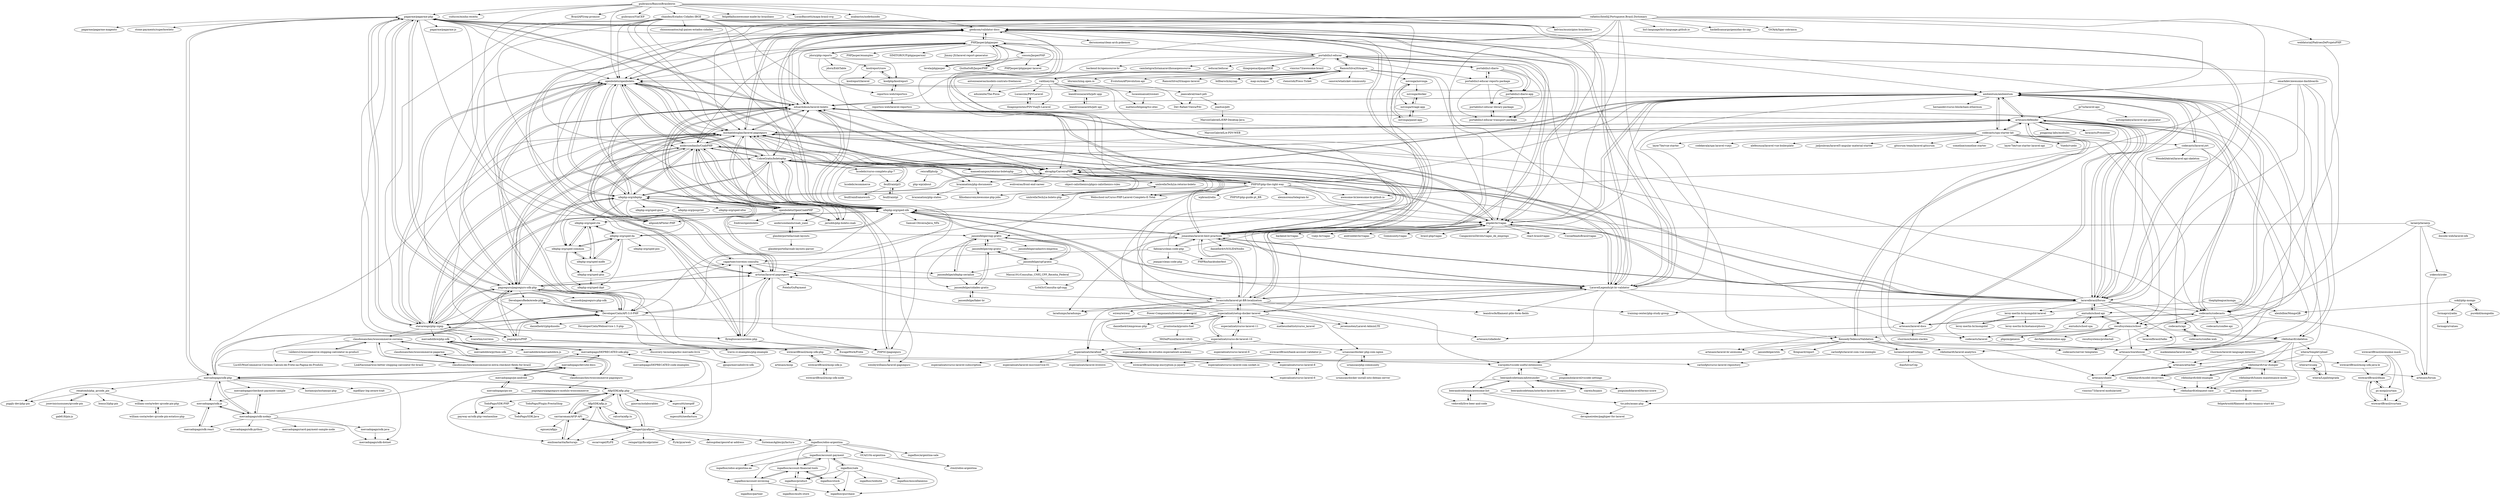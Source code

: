 digraph G {
"guibranco/BancosBrasileiros" -> "kelvins/municipios-brasileiros" ["e"=1]
"guibranco/BancosBrasileiros" -> "pagarme/pagarme-php"
"guibranco/BancosBrasileiros" -> "cuducos/minha-receita" ["e"=1]
"guibranco/BancosBrasileiros" -> "allgood/APInter-PHP"
"guibranco/BancosBrasileiros" -> "BrasilAPI/cep-promise" ["e"=1]
"guibranco/BancosBrasileiros" -> "chandez/Estados-Cidades-IBGE"
"guibranco/BancosBrasileiros" -> "guibranco/ViaCEP"
"guibranco/BancosBrasileiros" -> "geekcom/validator-docs"
"guibranco/BancosBrasileiros" -> "felipefialho/awesome-made-by-brazilians" ["e"=1]
"guibranco/BancosBrasileiros" -> "LucasBassetti/mapa-brasil-svg"
"guibranco/BancosBrasileiros" -> "anabastos/node4noobs" ["e"=1]
"guibranco/BancosBrasileiros" -> "openboleto/openboleto"
"wirecardBrasil/moip-sdk-php" -> "wirecardBrasil/moip-sdk-java-le"
"wirecardBrasil/moip-sdk-php" -> "artesaos/moip"
"wirecardBrasil/moip-sdk-php" -> "wirecardBrasil/moip-sdk-js"
"wirecardBrasil/moip-sdk-php" -> "wirecardBrasil/moip-encryption-js-jquery"
"CobreGratis/boletophp" -> "openboleto/openboleto"
"CobreGratis/boletophp" -> "andersondanilo/CnabPHP"
"CobreGratis/boletophp" -> "jersobh/php-boleto-cnab"
"CobreGratis/boletophp" -> "nfephp-org/sped-nfe"
"CobreGratis/boletophp" -> "nfephp-org/nfephp"
"CobreGratis/boletophp" -> "feulf/raintpl3"
"CobreGratis/boletophp" -> "openboleto/OpenCnabPHP"
"CobreGratis/boletophp" -> "pagseguro/pagseguro-sdk-php"
"CobreGratis/boletophp" -> "eduardokum/laravel-boleto"
"CobreGratis/boletophp" -> "hcodebr/curso-completo-php-7"
"CobreGratis/boletophp" -> "DeveloperCielo/API-3.0-PHP"
"CobreGratis/boletophp" -> "PHPSP/php-the-right-way"
"CobreGratis/boletophp" -> "michaeldouglas/laravel-pagseguro"
"CobreGratis/boletophp" -> "abraphp/CarreiraPHP"
"CobreGratis/boletophp" -> "manoelcampos/retorno-boletophp"
"andersondanilo/CnabPHP" -> "openboleto/openboleto"
"andersondanilo/CnabPHP" -> "openboleto/OpenCnabPHP"
"andersondanilo/CnabPHP" -> "CobreGratis/boletophp"
"andersondanilo/CnabPHP" -> "jersobh/php-boleto-cnab"
"andersondanilo/CnabPHP" -> "nfephp-org/nfephp"
"andersondanilo/CnabPHP" -> "manoelcampos/retorno-boletophp"
"andersondanilo/CnabPHP" -> "andersondanilo/cnab_yaml"
"andersondanilo/CnabPHP" -> "eduardokum/laravel-boleto"
"andersondanilo/CnabPHP" -> "stavarengo/php-sigep"
"andersondanilo/CnabPHP" -> "michaeldouglas/laravel-pagseguro"
"andersondanilo/CnabPHP" -> "brazanation/php-documents"
"andersondanilo/CnabPHP" -> "nfephp-org/sped-nfe"
"andersondanilo/CnabPHP" -> "pagseguro/pagseguro-sdk-php"
"andersondanilo/CnabPHP" -> "jansenfelipe/cnpj-gratis"
"andersondanilo/CnabPHP" -> "allgood/APInter-PHP"
"lucascudo/laravel-pt-BR-localization" -> "LaravelLegends/pt-br-validator"
"lucascudo/laravel-pt-BR-localization" -> "geekcom/validator-docs"
"lucascudo/laravel-pt-BR-localization" -> "jonaselan/laravel-best-practices"
"lucascudo/laravel-pt-BR-localization" -> "especializati/setup-docker-laravel"
"lucascudo/laravel-pt-BR-localization" -> "nfephp-org/sped-nfe"
"lucascudo/laravel-pt-BR-localization" -> "michaeldouglas/laravel-pagseguro"
"lucascudo/laravel-pt-BR-localization" -> "leandrocfe/filament-ptbr-form-fields" ["e"=1]
"lucascudo/laravel-pt-BR-localization" -> "eduardokum/laravel-boleto"
"lucascudo/laravel-pt-BR-localization" -> "especializati/larafood"
"lucascudo/laravel-pt-BR-localization" -> "laradumps/laradumps" ["e"=1]
"lucascudo/laravel-pt-BR-localization" -> "jeroennoten/Laravel-AdminLTE" ["e"=1]
"lucascudo/laravel-pt-BR-localization" -> "icarojobs/vscode-useful-extensions"
"lucascudo/laravel-pt-BR-localization" -> "wireui/wireui" ["e"=1]
"lucascudo/laravel-pt-BR-localization" -> "Power-Components/livewire-powergrid" ["e"=1]
"lucascudo/laravel-pt-BR-localization" -> "artistas/laravel-pagseguro"
"jonaselan/laravel-best-practices" -> "LaravelLegends/pt-br-validator"
"jonaselan/laravel-best-practices" -> "geekcom/validator-docs"
"jonaselan/laravel-best-practices" -> "lucascudo/laravel-pt-BR-localization"
"jonaselan/laravel-best-practices" -> "eduardokum/laravel-boleto"
"jonaselan/laravel-best-practices" -> "laravelbrasil/forum"
"jonaselan/laravel-best-practices" -> "phpdevbr/vagas"
"jonaselan/laravel-best-practices" -> "michaeldouglas/laravel-pagseguro"
"jonaselan/laravel-best-practices" -> "fabioars/clean-code-php"
"jonaselan/laravel-best-practices" -> "nfephp-org/sped-nfe"
"jonaselan/laravel-best-practices" -> "artistas/laravel-pagseguro"
"jonaselan/laravel-best-practices" -> "abraphp/CarreiraPHP"
"jonaselan/laravel-best-practices" -> "danielhe4rt/SOLID4Noobs" ["e"=1]
"jonaselan/laravel-best-practices" -> "laradumps/laradumps" ["e"=1]
"jonaselan/laravel-best-practices" -> "ambientum/ambientum"
"jonaselan/laravel-best-practices" -> "openboleto/openboleto"
"AfipSDK/afip.js" -> "sarriaroman/AFIP-API"
"AfipSDK/afip.js" -> "ralcorta/afip.ts"
"AfipSDK/afip.js" -> "AfipSDK/afip.php"
"AfipSDK/afip.js" -> "emilioastarita/facturajs"
"AfipSDK/afip.js" -> "reingart/pyafipws"
"reingart/pyafipws" -> "AfipSDK/afip.php"
"reingart/pyafipws" -> "sarriaroman/AFIP-API"
"reingart/pyafipws" -> "SistemasAgiles/pyfactura"
"reingart/pyafipws" -> "AfipSDK/afip.js"
"reingart/pyafipws" -> "ingadhoc/odoo-argentina"
"reingart/pyafipws" -> "oscarvogel/PyFE"
"reingart/pyafipws" -> "emilioastarita/facturajs"
"reingart/pyafipws" -> "reingart/pyfiscalprinter"
"reingart/pyafipws" -> "mercadopago/DEPRECATED-sdk-php"
"reingart/pyafipws" -> "PyAr/pyarweb" ["e"=1]
"reingart/pyafipws" -> "datosgobar/georef-ar-address"
"PHPSP/php-the-right-way" -> "abraphp/CarreiraPHP"
"PHPSP/php-the-right-way" -> "awesome-br/awesome-br.github.io" ["e"=1]
"PHPSP/php-the-right-way" -> "phpdevbr/vagas"
"PHPSP/php-the-right-way" -> "michaeldouglas/laravel-pagseguro"
"PHPSP/php-the-right-way" -> "wpbrasil/odin" ["e"=1]
"PHPSP/php-the-right-way" -> "pagarme/pagarme-php"
"PHPSP/php-the-right-way" -> "Webschool-io/Curso-PHP-Laravel-Completo-E-Total" ["e"=1]
"PHPSP/php-the-right-way" -> "CobreGratis/boletophp"
"PHPSP/php-the-right-way" -> "ambientum/ambientum"
"PHPSP/php-the-right-way" -> "laravelbrasil/forum"
"PHPSP/php-the-right-way" -> "PHPSP/php-guide-pt_BR"
"PHPSP/php-the-right-way" -> "artesaos/laravel-docs"
"PHPSP/php-the-right-way" -> "nfephp-org/nfephp"
"PHPSP/php-the-right-way" -> "DeveloperCielo/API-3.0-PHP"
"PHPSP/php-the-right-way" -> "alexmoreno/telegram-br" ["e"=1]
"novosga/docker" -> "novosga/triage-app"
"novosga/panel-app" -> "novosga/triage-app"
"novosga/panel-app" -> "novosga/novosga"
"novosga/triage-app" -> "novosga/docker"
"novosga/triage-app" -> "novosga/panel-app"
"sokil/php-mongo" -> "purekid/mongodm"
"sokil/php-mongo" -> "formapro/yadm"
"sokil/php-mongo" -> "alexbilbie/MongoQB"
"emilioastarita/facturajs" -> "sarriaroman/AFIP-API"
"fabioars/clean-code-php" -> "jeanjar/clean-code-php"
"fabioars/clean-code-php" -> "jonaselan/laravel-best-practices"
"fabioars/clean-code-php" -> "PHPRio/hacktoberfest"
"fabioars/clean-code-php" -> "phpdevbr/vagas"
"fabioars/clean-code-php" -> "pagarme/pagarme-php"
"fabioars/clean-code-php" -> "cagartner/correios-consulta"
"andersondanilo/cnab_yaml" -> "glauberportella/cnab-layouts"
"manoelcampos/retorno-boletophp" -> "umbrellaTech/ya-retorno-boleto"
"manoelcampos/retorno-boletophp" -> "andersondanilo/CnabPHP"
"koolreport/core" -> "koolphp/koolreport"
"koolreport/core" -> "koolreport/laravel"
"abraphp/CarreiraPHP" -> "phpdevbr/vagas"
"abraphp/CarreiraPHP" -> "laravelbrasil/forum"
"abraphp/CarreiraPHP" -> "ambientum/ambientum"
"abraphp/CarreiraPHP" -> "PHPSP/php-the-right-way"
"abraphp/CarreiraPHP" -> "Webschool-io/Curso-PHP-Laravel-Completo-E-Total" ["e"=1]
"abraphp/CarreiraPHP" -> "object-calisthenics/phpcs-calisthenics-rules" ["e"=1]
"abraphp/CarreiraPHP" -> "brazanation/php-documents"
"abraphp/CarreiraPHP" -> "pagarme/pagarme-php"
"abraphp/CarreiraPHP" -> "openboleto/openboleto"
"abraphp/CarreiraPHP" -> "michaeldouglas/laravel-pagseguro"
"abraphp/CarreiraPHP" -> "nfephp-org/nfephp"
"abraphp/CarreiraPHP" -> "filhodanuvem/awesome-php-jobs" ["e"=1]
"abraphp/CarreiraPHP" -> "training-center/php-study-group" ["e"=1]
"abraphp/CarreiraPHP" -> "woliveiras/front-end-career" ["e"=1]
"abraphp/CarreiraPHP" -> "jonaselan/laravel-best-practices"
"cossou/JasperPHP" -> "PHPJasper/phpjasper"
"cossou/JasperPHP" -> "lavela/phpjasper"
"cossou/JasperPHP" -> "QuilhaSoft/JasperPHP"
"cossou/JasperPHP" -> "PHPJasper/phpjasper-laravel"
"AfipSDK/afip.php" -> "AfipSDK/afip.js"
"AfipSDK/afip.php" -> "sarriaroman/AFIP-API"
"AfipSDK/afip.php" -> "reingart/pyafipws"
"AfipSDK/afip.php" -> "mercadopago/sdk-php"
"AfipSDK/afip.php" -> "mercadopago/DEPRECATED-sdk-php"
"AfipSDK/afip.php" -> "mgesuitti/neofactura"
"AfipSDK/afip.php" -> "emilioastarita/facturajs"
"AfipSDK/afip.php" -> "pjnovas/nolaborables"
"AfipSDK/afip.php" -> "payway-ar/sdk-php-ventaonline"
"AfipSDK/afip.php" -> "mercadolibre/php-sdk"
"AfipSDK/afip.php" -> "mgesuitti/neopdf"
"AfipSDK/afip.php" -> "TodoPago/SDK-PHP"
"valdeirs2/woocommerce-shipping-calculator-in-product" -> "LinkNacional/woo-better-shipping-calculator-for-brazil"
"valdeirs2/woocommerce-shipping-calculator-in-product" -> "Luc45/WooCommerce-Correios-Calculo-de-Frete-na-Pagina-do-Produto"
"valdeirs2/woocommerce-shipping-calculator-in-product" -> "claudiosanches/woocommerce-correios"
"stavarengo/php-sigep" -> "flyingluscas/correios-php"
"stavarengo/php-sigep" -> "andersondanilo/CnabPHP"
"stavarengo/php-sigep" -> "DeveloperCielo/API-3.0-PHP"
"stavarengo/php-sigep" -> "pagarme/pagarme-php"
"stavarengo/php-sigep" -> "openboleto/openboleto"
"stavarengo/php-sigep" -> "pagseguro/pagseguro-sdk-php"
"stavarengo/php-sigep" -> "cagartner/correios-consulta"
"stavarengo/php-sigep" -> "nfephp-org/nfephp"
"stavarengo/php-sigep" -> "nfephp-org/sped-nfe"
"stavarengo/php-sigep" -> "michaeldouglas/laravel-pagseguro"
"stavarengo/php-sigep" -> "claudiosanches/woocommerce-correios"
"stavarengo/php-sigep" -> "mercadolibre/php-sdk"
"stavarengo/php-sigep" -> "pagseguro/PHP"
"stavarengo/php-sigep" -> "ivanwhm/correios"
"stavarengo/php-sigep" -> "DevelopersRede/erede-php"
"hcodebr/curso-completo-php-7" -> "hcodebr/ecommerce"
"hcodebr/curso-completo-php-7" -> "feulf/raintpl3"
"portabilis/i-diario" -> "portabilis/i-educar-reports-package"
"portabilis/i-diario" -> "portabilis/i-diario-app"
"portabilis/i-diario" -> "portabilis/i-educar-transport-package"
"portabilis/i-diario" -> "portabilis/i-educar-library-package"
"portabilis/i-diario" -> "portabilis/i-educar"
"feulf/raintpl" -> "feulf/raintpl3"
"mercadolibre/python-sdk" -> "mercadolibre/php-sdk"
"joaotux/pdv" -> "MarcosGabrielL/ERP-Desktop-Java"
"KennedyTedesco/Validation" -> "artesaos/warehouse"
"KennedyTedesco/Validation" -> "artesaos/defender"
"KennedyTedesco/Validation" -> "fireguard/report"
"KennedyTedesco/Validation" -> "lucianotonet/alfredapp"
"KennedyTedesco/Validation" -> "jansenfelipe/utils"
"KennedyTedesco/Validation" -> "rdehnhardt/laravel-analytics"
"KennedyTedesco/Validation" -> "artesaos/laravel-br-awesome"
"portabilis/i-educar-reports-package" -> "portabilis/i-diario-app"
"portabilis/i-educar-reports-package" -> "portabilis/i-educar-library-package"
"portabilis/i-educar-reports-package" -> "portabilis/i-educar-transport-package"
"portabilis/i-educar-reports-package" -> "portabilis/i-diario"
"emtudo/school-api" -> "emtudo/school-spa"
"emtudo/school-api" -> "resultsystems/school"
"emtudo/school-api" -> "codecasts/laravel"
"emtudo/school-api" -> "laravelbrasil/forum"
"emtudo/school-spa" -> "emtudo/school-api"
"emtudo/school-spa" -> "phpzm/genesis" ["e"=1]
"carlosfgti/laravel-com-vue-exemplo" -> "carlosfgti/curso-laravel-repository"
"whera/visualg" -> "whera/LojaIntegrada"
"umbrellaTech/ya-boleto-php" -> "umbrellaTech/ya-retorno-boleto"
"portabilis/i-diario-app" -> "portabilis/i-educar-transport-package"
"portabilis/i-diario-app" -> "portabilis/i-educar-library-package"
"mgesuitti/neofactura" -> "mgesuitti/neopdf"
"mgesuitti/neopdf" -> "mgesuitti/neofactura"
"DevelopersRede/erede-php" -> "DeveloperCielo/API-3.0-PHP"
"nfephp-org/sped-gtin" -> "nfephp-org/sped-ibpt"
"wirecardBrasil/moip-sdk-js" -> "wirecardBrasil/moip-sdk-node"
"wirecardBrasil/moip-sdk-js" -> "wirecardBrasil/moip-sdk-php"
"wirecardBrasil/moip-sdk-java-le" -> "wirecardBrasil/ifman"
"MarcosGabrielL/ERP-Desktop-Java" -> "MarcosGabrielL/e-PDV-WEB"
"michaeldouglas/laravel-pagseguro" -> "artistas/laravel-pagseguro"
"michaeldouglas/laravel-pagseguro" -> "cagartner/correios-consulta"
"michaeldouglas/laravel-pagseguro" -> "PHPSC/pagseguro"
"michaeldouglas/laravel-pagseguro" -> "pagseguro/pagseguro-sdk-php"
"michaeldouglas/laravel-pagseguro" -> "artesaos/defender"
"michaeldouglas/laravel-pagseguro" -> "eduardokum/laravel-boleto"
"michaeldouglas/laravel-pagseguro" -> "Webschool-io/Curso-PHP-Laravel-Completo-E-Total" ["e"=1]
"michaeldouglas/laravel-pagseguro" -> "wesleywillians/laravel-pagseguro"
"michaeldouglas/laravel-pagseguro" -> "flyingluscas/correios-php"
"michaeldouglas/laravel-pagseguro" -> "LaravelLegends/pt-br-validator"
"michaeldouglas/laravel-pagseguro" -> "geekcom/validator-docs"
"michaeldouglas/laravel-pagseguro" -> "jonaselan/laravel-best-practices"
"michaeldouglas/laravel-pagseguro" -> "andersondanilo/CnabPHP"
"michaeldouglas/laravel-pagseguro" -> "ambientum/ambientum"
"michaeldouglas/laravel-pagseguro" -> "codecasts/codecasts"
"jansenfelipe/cep-gratis" -> "jansenfelipe/cidades-gratis"
"jansenfelipe/cep-gratis" -> "jansenfelipe/cnpj-gratis"
"jansenfelipe/cep-gratis" -> "jansenfelipe/cpf-gratis"
"laraerp/laraerp" -> "docode-web/laravel-nfe"
"laraerp/laraerp" -> "artesaos/forum"
"laraerp/laraerp" -> "yokessh/yoke"
"laraerp/laraerp" -> "codecasts/codecasts"
"laraerp/laraerp" -> "jansenfelipe/cnpj-gratis"
"jansenfelipe/nfephp-serialize" -> "jansenfelipe/cnpj-gratis"
"jansenfelipe/nfephp-serialize" -> "jansenfelipe/cidades-gratis"
"jansenfelipe/cnpj-gratis" -> "jansenfelipe/cpf-gratis"
"jansenfelipe/cnpj-gratis" -> "jansenfelipe/cep-gratis"
"jansenfelipe/cnpj-gratis" -> "jansenfelipe/nfephp-serialize"
"jansenfelipe/cnpj-gratis" -> "jansenfelipe/cidades-gratis"
"jansenfelipe/cnpj-gratis" -> "jansenfelipe/cadastro-empresa"
"jansenfelipe/cpf-gratis" -> "jansenfelipe/cnpj-gratis"
"jansenfelipe/cpf-gratis" -> "jansenfelipe/cep-gratis"
"jansenfelipe/cpf-gratis" -> "jansenfelipe/nfephp-serialize"
"jansenfelipe/cpf-gratis" -> "Massa191/Consultas_CNPJ_CPF_Receita_Federal"
"jansenfelipe/cpf-gratis" -> "hc0d3r/Consulta-cpf-cnpj"
"claudiosanches/woocommerce-pagarme" -> "claudiosanches/woocommerce-extra-checkout-fields-for-brazil"
"especializati/larafood" -> "especializati/laravel-microservice-01"
"especializati/larafood" -> "especializati/curso-laravel-com-socket.io"
"especializati/larafood" -> "especializati/curso-laravel-subscription"
"especializati/larafood" -> "icarojobs/vscode-useful-extensions"
"especializati/larafood" -> "carlosfgti/curso-laravel-repository"
"especializati/larafood" -> "especializati/curso-laravel-8"
"especializati/larafood" -> "especializati/laravel-livewire"
"especializati/larafood" -> "especializati/curso-laravel-6"
"valdiney/zig" -> "jeancabral/react-pdv"
"valdiney/zig" -> "Lucasczm/PDVLaravel"
"valdiney/zig" -> "leandrosnazareth/pdv-app"
"valdiney/zig" -> "matheusfelipeog/tcc-etec"
"valdiney/zig" -> "lucasemanuel/sismev"
"valdiney/zig" -> "RamonSilva20/mapos"
"valdiney/zig" -> "Dev-Rafael-Vieira/Pdv"
"valdiney/zig" -> "eduzenite/The-Pizza"
"valdiney/zig" -> "thiagosprestes/PDV-VueJS-Laravel"
"antonioanerao/modelo-contrato-freelancer" -> "eduzenite/The-Pizza"
"webfatorial/PadroesDeProjetoPHP" -> "codecasts/codecasts"
"umbrellaTech/ya-retorno-boleto" -> "umbrellaTech/ya-boleto-php"
"jeancabral/react-pdv" -> "Dev-Rafael-Vieira/Pdv"
"jeancabral/react-pdv" -> "joaotux/pdv"
"lucasemanuel/sismev" -> "matheusfelipeog/tcc-etec"
"Lucasczm/PDVLaravel" -> "thiagosprestes/PDV-VueJS-Laravel"
"icarojobs/vscode-useful-extensions" -> "beerandcodeteam/adoteumdev"
"icarojobs/vscode-useful-extensions" -> "beerandcodeteam/awesome-list"
"icarojobs/vscode-useful-extensions" -> "pinguimdolaravel/vscode-settings"
"ingadhoc/odoo-argentina" -> "ingadhoc/account-payment"
"ingadhoc/odoo-argentina" -> "ingadhoc/account-financial-tools"
"ingadhoc/odoo-argentina" -> "ingadhoc/odoo-argentina-ee"
"ingadhoc/odoo-argentina" -> "ingadhoc/account-invoicing"
"ingadhoc/odoo-argentina" -> "ctmil/odoo-argentina"
"ingadhoc/odoo-argentina" -> "OCA/l10n-argentina"
"ingadhoc/odoo-argentina" -> "ingadhoc/argentina-sale"
"cagartner/correios-consulta" -> "michaeldouglas/laravel-pagseguro"
"cagartner/correios-consulta" -> "artistas/laravel-pagseguro"
"cagartner/correios-consulta" -> "flyingluscas/correios-php"
"cagartner/correios-consulta" -> "artesaos/cidadesbr"
"cagartner/correios-consulta" -> "jansenfelipe/nfephp-serialize"
"thiagosprestes/PDV-VueJS-Laravel" -> "Lucasczm/PDVLaravel"
"OCA/l10n-argentina" -> "ctmil/odoo-argentina"
"especializati/curso-laravel-6" -> "especializati/curso-laravel-8"
"beerandcodeteam/adoteumdev" -> "ciareis/bypass"
"beerandcodeteam/adoteumdev" -> "beerandcodeteam/awesome-list"
"beerandcodeteam/adoteumdev" -> "vedovelli/live-beer-and-code"
"beerandcodeteam/adoteumdev" -> "icarojobs/vscode-useful-extensions"
"beerandcodeteam/adoteumdev" -> "pinguimdolaravel/termo-score"
"beerandcodeteam/adoteumdev" -> "tio-jobs/asaas-php"
"beerandcodeteam/adoteumdev" -> "beerandcodeteam/interface-laravel-do-zero"
"feulf/raintpl3" -> "feulf/raintpl"
"feulf/raintpl3" -> "feulf/rainframework"
"feulf/raintpl3" -> "CobreGratis/boletophp"
"especializati/setup-docker-laravel" -> "especializati/curso-laravel-11"
"especializati/setup-docker-laravel" -> "especializati/curso-de-laravel-10"
"especializati/setup-docker-laravel" -> "lucascudo/laravel-pt-BR-localization"
"especializati/setup-docker-laravel" -> "LaravelLegends/pt-br-validator"
"especializati/setup-docker-laravel" -> "jonaselan/laravel-best-practices"
"especializati/setup-docker-laravel" -> "especializati/larafood"
"especializati/setup-docker-laravel" -> "matheusbattisti/curso_laravel" ["e"=1]
"especializati/setup-docker-laravel" -> "urnauzao/docker-php-com-nginx"
"especializati/setup-docker-laravel" -> "danielhe4rt/php4noobs" ["e"=1]
"especializati/setup-docker-laravel" -> "geekcom/validator-docs"
"especializati/setup-docker-laravel" -> "phpdevbr/vagas"
"especializati/setup-docker-laravel" -> "prontostack/pronto-fuel"
"especializati/setup-docker-laravel" -> "jeroennoten/Laravel-AdminLTE" ["e"=1]
"especializati/setup-docker-laravel" -> "especializati/planos-de-estudos-especializati-academy"
"especializati/setup-docker-laravel" -> "danielhe4rt/empresas-php" ["e"=1]
"nfephp-org/sped-nfe" -> "nfephp-org/nfephp"
"nfephp-org/sped-nfe" -> "nfephp-org/sped-da"
"nfephp-org/sped-nfe" -> "eduardokum/laravel-boleto"
"nfephp-org/sped-nfe" -> "nfephp-org/sped-common"
"nfephp-org/sped-nfe" -> "openboleto/openboleto"
"nfephp-org/sped-nfe" -> "CobreGratis/boletophp"
"nfephp-org/sped-nfe" -> "nfephp-org/sped-cte"
"nfephp-org/sped-nfe" -> "phpdevbr/vagas"
"nfephp-org/sped-nfe" -> "lucascudo/laravel-pt-BR-localization"
"nfephp-org/sped-nfe" -> "andersondanilo/CnabPHP"
"nfephp-org/sped-nfe" -> "geekcom/validator-docs"
"nfephp-org/sped-nfe" -> "jonaselan/laravel-best-practices"
"nfephp-org/sped-nfe" -> "LaravelLegends/pt-br-validator"
"nfephp-org/sped-nfe" -> "Samuel-Oliveira/Java_NFe" ["e"=1]
"nfephp-org/sped-nfe" -> "stavarengo/php-sigep"
"renatomb/php_qrcode_pix" -> "piggly-dev/php-pix"
"renatomb/php_qrcode_pix" -> "william-costa/wdev-qrcode-pix-php"
"renatomb/php_qrcode_pix" -> "bonus3/php-pix"
"renatomb/php_qrcode_pix" -> "joseviniciusnunes/qrcode-pix"
"joseviniciusnunes/qrcode-pix" -> "gab618/pix-js"
"joseviniciusnunes/qrcode-pix" -> "renatomb/php_qrcode_pix"
"jp7io/laravel-apz" -> "mitulgolakiya/laravel-api-generator" ["e"=1]
"jp7io/laravel-apz" -> "artesaos/defender"
"mercadopago/sdk-js" -> "mercadopago/sdk-react"
"mercadopago/sdk-js" -> "mercadopago/sdk-nodejs"
"artesaos/defender" -> "michaeldouglas/laravel-pagseguro"
"artesaos/defender" -> "artesaos/warehouse"
"artesaos/defender" -> "ambientum/ambientum"
"artesaos/defender" -> "KennedyTedesco/Validation"
"artesaos/defender" -> "artesaos/attacher"
"artesaos/defender" -> "codecasts/codecasts"
"artesaos/defender" -> "artesaos/laravel-docs"
"artesaos/defender" -> "PHPSC/pagseguro"
"artesaos/defender" -> "pingpong-labs/modules" ["e"=1]
"artesaos/defender" -> "artesaos/shield"
"artesaos/defender" -> "eduardokum/laravel-boleto"
"artesaos/defender" -> "codecasts/spa-starter-kit"
"artesaos/defender" -> "laracasts/Presenter" ["e"=1]
"artesaos/defender" -> "laravelbrasil/forum"
"artesaos/defender" -> "artistas/laravel-pagseguro"
"nfephp-org/sped-mdfe" -> "nfephp-org/sped-cte"
"nfephp-org/sped-mdfe" -> "nfephp-org/sped-da"
"nfephp-org/sped-mdfe" -> "nfephp-org/sped-gtin"
"nfephp-org/sped-mdfe" -> "nfephp-org/sped-common"
"nfephp-org/sped-cte" -> "nfephp-org/sped-mdfe"
"nfephp-org/sped-cte" -> "nfephp-org/sped-da"
"nfephp-org/sped-cte" -> "nfephp-org/sped-common"
"ciareis/bypass" -> "beerandcodeteam/adoteumdev"
"artesaos/laravel-docs" -> "codecasts/codecasts"
"artesaos/laravel-docs" -> "artesaos/defender"
"artesaos/laravel-docs" -> "artesaos/cidadesbr"
"artesaos/laravel-docs" -> "vluzrmos/lumen-slackin"
"mercadopago/checkout-payment-sample" -> "mercadopago/sdk-js"
"mercadopago/checkout-payment-sample" -> "mercadopago/sdk-nodejs"
"nfephp-org/sped-common" -> "nfephp-org/sped-da"
"nfephp-org/sped-common" -> "nfephp-org/sped-gtin"
"nfephp-org/sped-common" -> "nfephp-org/sped-cte"
"nfephp-org/sped-common" -> "nfephp-org/sped-mdfe"
"nfephp-org/sped-common" -> "nfephp-org/sped-ibpt"
"beerandcodeteam/awesome-list" -> "vedovelli/live-beer-and-code"
"beerandcodeteam/awesome-list" -> "beerandcodeteam/adoteumdev"
"beerandcodeteam/awesome-list" -> "tio-jobs/asaas-php"
"beerandcodeteam/awesome-list" -> "devajmeireles/paghiper-for-laravel"
"vedovelli/live-beer-and-code" -> "beerandcodeteam/awesome-list"
"artesaos/warehouse" -> "artesaos/shield"
"artesaos/warehouse" -> "artesaos/attacher"
"TodoPago/SDK-PHP" -> "payway-ar/sdk-php-ventaonline"
"TodoPago/SDK-PHP" -> "TodoPago/SDK-Java"
"rdehnhardt/skeleton" -> "rdehnhardt/var-dumper"
"rdehnhardt/skeleton" -> "rdehnhardt/model-observers"
"rdehnhardt/skeleton" -> "rdehnhardt/laravel-analytics"
"rdehnhardt/skeleton" -> "artesaos/warehouse"
"rdehnhardt/skeleton" -> "whera/SimpleUpload"
"rdehnhardt/skeleton" -> "maikealame/laravel-auto"
"rdehnhardt/skeleton" -> "rdehnhardt/eloquent-case"
"lucianotonet/alfredapp" -> "diasfulvio/Cep"
"especializati/curso-laravel-8" -> "especializati/curso-laravel-6"
"rdehnhardt/lumen-maintenance-mode" -> "rdehnhardt/eloquent-case"
"rdehnhardt/lumen-maintenance-mode" -> "rdehnhardt/var-dumper"
"william-costa/wdev-qrcode-pix-estatico-php" -> "william-costa/wdev-qrcode-pix-php"
"rdehnhardt/laravel-analytics" -> "rdehnhardt/eloquent-case"
"vluzrmos/laravel-language-detector" -> "artesaos/attacher"
"Massa191/Consultas_CNPJ_CPF_Receita_Federal" -> "hc0d3r/Consulta-cpf-cnpj"
"william-costa/wdev-qrcode-pix-php" -> "william-costa/wdev-qrcode-pix-estatico-php"
"artesaos/attacher" -> "artesaos/shield"
"artesaos/attacher" -> "artesaos/forum"
"TodoPago/Plugin-PrestaShop" -> "TodoPago/SDK-Java"
"PHPJasper/phpjasper" -> "cossou/JasperPHP"
"PHPJasper/phpjasper" -> "lavela/phpjasper"
"PHPJasper/phpjasper" -> "PHPJasper/phpjasper-laravel"
"PHPJasper/phpjasper" -> "QuilhaSoft/JasperPHP"
"PHPJasper/phpjasper" -> "geekcom/validator-docs"
"PHPJasper/phpjasper" -> "PHPJasper/examples"
"PHPJasper/phpjasper" -> "SIMITGROUP/phpjasperxml"
"PHPJasper/phpjasper" -> "openboleto/openboleto"
"PHPJasper/phpjasper" -> "abraphp/CarreiraPHP"
"PHPJasper/phpjasper" -> "Jimmy-JS/laravel-report-generator" ["e"=1]
"PHPJasper/phpjasper" -> "andersondanilo/CnabPHP"
"PHPJasper/phpjasper" -> "eduardokum/laravel-boleto"
"PHPJasper/phpjasper" -> "nfephp-org/nfephp"
"PHPJasper/phpjasper" -> "portabilis/i-educar"
"PHPJasper/phpjasper" -> "jdorn/php-reports"
"prontostack/pronto-fuel" -> "MtDalPizzol/laravel-viltify"
"RamonSilva20/mapos" -> "map-os/mapos"
"RamonSilva20/mapos" -> "nfephp-org/sped-nfe"
"RamonSilva20/mapos" -> "rtenorioh/Press-Ticket" ["e"=1]
"RamonSilva20/mapos" -> "valdiney/zig"
"RamonSilva20/mapos" -> "canove/whaticket-community" ["e"=1]
"RamonSilva20/mapos" -> "openboleto/openboleto"
"RamonSilva20/mapos" -> "portabilis/i-educar"
"RamonSilva20/mapos" -> "ldurans/izing.open.io" ["e"=1]
"RamonSilva20/mapos" -> "LaravelLegends/pt-br-validator"
"RamonSilva20/mapos" -> "EvolutionAPI/evolution-api" ["e"=1]
"RamonSilva20/mapos" -> "lucascudo/laravel-pt-BR-localization"
"RamonSilva20/mapos" -> "RamonSilva20/mapos-laravel"
"RamonSilva20/mapos" -> "novosga/novosga"
"RamonSilva20/mapos" -> "eduardokum/laravel-boleto"
"RamonSilva20/mapos" -> "billbarsch/myzap" ["e"=1]
"eduardokum/laravel-boleto" -> "openboleto/openboleto"
"eduardokum/laravel-boleto" -> "andersondanilo/CnabPHP"
"eduardokum/laravel-boleto" -> "michaeldouglas/laravel-pagseguro"
"eduardokum/laravel-boleto" -> "geekcom/validator-docs"
"eduardokum/laravel-boleto" -> "nfephp-org/nfephp"
"eduardokum/laravel-boleto" -> "nfephp-org/sped-nfe"
"eduardokum/laravel-boleto" -> "artistas/laravel-pagseguro"
"eduardokum/laravel-boleto" -> "LaravelLegends/pt-br-validator"
"eduardokum/laravel-boleto" -> "DeveloperCielo/API-3.0-PHP"
"eduardokum/laravel-boleto" -> "laravelbrasil/forum"
"eduardokum/laravel-boleto" -> "ambientum/ambientum"
"eduardokum/laravel-boleto" -> "openboleto/OpenCnabPHP"
"eduardokum/laravel-boleto" -> "jonaselan/laravel-best-practices"
"eduardokum/laravel-boleto" -> "phpdevbr/vagas"
"eduardokum/laravel-boleto" -> "artesaos/defender"
"ingadhoc/account-financial-tools" -> "ingadhoc/stock"
"ingadhoc/account-financial-tools" -> "ingadhoc/account-payment"
"ingadhoc/account-financial-tools" -> "ingadhoc/account-invoicing"
"ingadhoc/account-financial-tools" -> "ingadhoc/product"
"ingadhoc/account-payment" -> "ingadhoc/account-financial-tools"
"ingadhoc/account-payment" -> "ingadhoc/sale"
"ingadhoc/account-payment" -> "ingadhoc/account-invoicing"
"ingadhoc/account-payment" -> "ingadhoc/product"
"ingadhoc/account-payment" -> "ingadhoc/purchase"
"ingadhoc/account-payment" -> "ingadhoc/odoo-argentina-ee"
"ingadhoc/sale" -> "ingadhoc/website"
"ingadhoc/sale" -> "ingadhoc/purchase"
"ingadhoc/sale" -> "ingadhoc/product"
"ingadhoc/sale" -> "ingadhoc/miscellaneous"
"ingadhoc/sale" -> "ingadhoc/account-payment"
"ingadhoc/sale" -> "ingadhoc/stock"
"ingadhoc/stock" -> "ingadhoc/account-financial-tools"
"ingadhoc/stock" -> "ingadhoc/purchase"
"ingadhoc/product" -> "ingadhoc/account-financial-tools"
"ingadhoc/product" -> "ingadhoc/multi-store"
"formapro/yadm" -> "formapro/values"
"mercadolibre/php-sdk" -> "mercadopago/DEPRECATED-sdk-php"
"mercadolibre/php-sdk" -> "mercadolibre/mercadolibre.js"
"mercadolibre/php-sdk" -> "discovery-tecnologia/dsc-mercado-livre"
"mercadolibre/php-sdk" -> "mercadolibre/python-sdk"
"chandez/Estados-Cidades-IBGE" -> "chinnonsantos/sql-paises-estados-cidades" ["e"=1]
"chandez/Estados-Cidades-IBGE" -> "michaeldouglas/laravel-pagseguro"
"chandez/Estados-Cidades-IBGE" -> "geekcom/validator-docs"
"chandez/Estados-Cidades-IBGE" -> "nfephp-org/nfephp"
"chandez/Estados-Cidades-IBGE" -> "CobreGratis/boletophp"
"chandez/Estados-Cidades-IBGE" -> "nfephp-org/sped-nfe"
"chandez/Estados-Cidades-IBGE" -> "stavarengo/php-sigep"
"chandez/Estados-Cidades-IBGE" -> "pagseguro/pagseguro-sdk-php"
"chandez/Estados-Cidades-IBGE" -> "eduardokum/laravel-boleto"
"chandez/Estados-Cidades-IBGE" -> "openboleto/openboleto"
"chandez/Estados-Cidades-IBGE" -> "kelvins/municipios-brasileiros" ["e"=1]
"chandez/Estados-Cidades-IBGE" -> "jonaselan/laravel-best-practices"
"chandez/Estados-Cidades-IBGE" -> "phpdevbr/vagas"
"chandez/Estados-Cidades-IBGE" -> "abraphp/CarreiraPHP"
"chandez/Estados-Cidades-IBGE" -> "laravelbrasil/forum"
"jdorn/php-reports" -> "reportico-web/reportico"
"jdorn/php-reports" -> "koolphp/koolreport"
"jdorn/php-reports" -> "jdorn/EditTable"
"jdorn/php-reports" -> "PHPJasper/phpjasper"
"jdorn/php-reports" -> "koolreport/core"
"jansenfelipe/cidades-gratis" -> "jansenfelipe/cep-gratis"
"jansenfelipe/cidades-gratis" -> "jansenfelipe/faker-br"
"lavela/phpjasper" -> "PHPJasper/phpjasper"
"urnauzao/php-community" -> "urnauzao/docker-php-com-nginx"
"urnauzao/php-community" -> "urnauzao/docker-install-into-debian-server"
"icarojobs/freezer-control" -> "felipeArnold/filament-multi-tenancy-start-kit" ["e"=1]
"icarojobs/freezer-control" -> "tio-jobs/asaas-php"
"mercadopago/px-ios" -> "mercadopago/px-android"
"mercadopago/px-android" -> "mercadopago/px-ios"
"mercadopago/px-android" -> "mercadopago/devsite-docs"
"ingadhoc/account-invoicing" -> "ingadhoc/purchase"
"ingadhoc/account-invoicing" -> "ingadhoc/partner"
"ingadhoc/account-invoicing" -> "ingadhoc/account-financial-tools"
"jansenfelipe/faker-br" -> "jansenfelipe/cidades-gratis"
"sarriaroman/AFIP-API" -> "emilioastarita/facturajs"
"sarriaroman/AFIP-API" -> "AfipSDK/afip.js"
"sarriaroman/AFIP-API" -> "AfipSDK/afip.php"
"sarriaroman/AFIP-API" -> "reingart/pyafipws"
"sarriaroman/AFIP-API" -> "egnuez/afipjs"
"leandrosnazareth/pdv-api" -> "leandrosnazareth/pdv-app"
"leandrosnazareth/pdv-app" -> "leandrosnazareth/pdv-api"
"mercadopago/sdk-react" -> "mercadopago/sdk-js"
"claudiosanches/woocommerce-pagseguro" -> "claudiosanches/woocommerce-extra-checkout-fields-for-brazil"
"claudiosanches/woocommerce-pagseguro" -> "claudiosanches/woocommerce-correios"
"claudiosanches/woocommerce-pagseguro" -> "pagseguro/pagseguro-modulo-woocommerce"
"claudiosanches/woocommerce-pagseguro" -> "claudiosanches/woocommerce-pagarme"
"openboleto/OpenCnabPHP" -> "openboleto/openboleto"
"openboleto/OpenCnabPHP" -> "andersondanilo/CnabPHP"
"openboleto/OpenCnabPHP" -> "jersobh/php-boleto-cnab"
"openboleto/OpenCnabPHP" -> "fredroo/openboleto"
"openboleto/OpenCnabPHP" -> "andersondanilo/cnab_yaml"
"openboleto/OpenCnabPHP" -> "eduardokum/laravel-boleto"
"openboleto/OpenCnabPHP" -> "allgood/APInter-PHP"
"omarkdev/awesome-dashboards" -> "awesome-br/awesome-br.github.io" ["e"=1]
"omarkdev/awesome-dashboards" -> "emtudo/school-api"
"omarkdev/awesome-dashboards" -> "laravelbrasil/forum"
"omarkdev/awesome-dashboards" -> "rdehnhardt/skeleton"
"omarkdev/awesome-dashboards" -> "ambientum/ambientum"
"omarkdev/awesome-dashboards" -> "resultsystems/school"
"reisraff/phulp" -> "brazanation/php-documents"
"reisraff/phulp" -> "php-wpi/about"
"nfephp-org/sped-da" -> "nfephp-org/sped-common"
"nfephp-org/sped-da" -> "nfephp-org/sped-mdfe"
"nfephp-org/sped-da" -> "nfephp-org/sped-cte"
"nfephp-org/sped-da" -> "nfephp-org/sped-gtin"
"nfephp-org/sped-da" -> "nfephp-org/sped-ibpt"
"nfephp-org/sped-da" -> "nfephp-org/sped-nfe"
"nfephp-org/sped-da" -> "nfephp-org/sped-pos"
"PHPSC/pagseguro" -> "wesleywillians/laravel-pagseguro"
"PHPSC/pagseguro" -> "michaeldouglas/laravel-pagseguro"
"yokessh/yoke" -> "artesaos/forum"
"portabilis/i-educar-library-package" -> "portabilis/i-educar-transport-package"
"portabilis/i-educar-transport-package" -> "portabilis/i-educar-library-package"
"artesaos/shield" -> "vinicius73/laravel-modularized"
"artesaos/shield" -> "artesaos/attacher"
"whera/LojaIntegrada" -> "whera/visualg"
"glauberportella/cnab-layouts" -> "glauberportella/cnab-layouts-parser"
"glauberportella/cnab-layouts" -> "andersondanilo/cnab_yaml"
"ps-moip/jcurtain" -> "wirecardBrasil/ifman"
"ps-moip/jcurtain" -> "wirecardBrasil/rcurtain"
"wirecardBrasil/rcurtain" -> "ps-moip/jcurtain"
"wirecardBrasil/rcurtain" -> "wirecardBrasil/ifman"
"especializati/curso-de-laravel-10" -> "especializati/setup-docker-laravel"
"especializati/curso-de-laravel-10" -> "especializati/curso-laravel-11"
"especializati/curso-de-laravel-10" -> "especializati/curso-laravel-9"
"especializati/curso-de-laravel-10" -> "especializati/larafood"
"especializati/curso-de-laravel-10" -> "urnauzao/docker-php-com-nginx"
"especializati/curso-de-laravel-10" -> "especializati/planos-de-estudos-especializati-academy"
"phpdevbr/vagas" -> "backend-br/vagas" ["e"=1]
"phpdevbr/vagas" -> "abraphp/CarreiraPHP"
"phpdevbr/vagas" -> "ambientum/ambientum"
"phpdevbr/vagas" -> "vuejs-br/vagas" ["e"=1]
"phpdevbr/vagas" -> "androiddevbr/vagas" ["e"=1]
"phpdevbr/vagas" -> "geekcom/validator-docs"
"phpdevbr/vagas" -> "Gommunity/vagas" ["e"=1]
"phpdevbr/vagas" -> "brasil-php/vagas" ["e"=1]
"phpdevbr/vagas" -> "CangaceirosDevels/vagas_de_emprego" ["e"=1]
"phpdevbr/vagas" -> "react-brasil/vagas" ["e"=1]
"phpdevbr/vagas" -> "jonaselan/laravel-best-practices"
"phpdevbr/vagas" -> "eduardokum/laravel-boleto"
"phpdevbr/vagas" -> "CocoaHeadsBrasil/vagas" ["e"=1]
"phpdevbr/vagas" -> "nfephp-org/sped-nfe"
"phpdevbr/vagas" -> "laravelbrasil/forum"
"geekcom/validator-docs" -> "LaravelLegends/pt-br-validator"
"geekcom/validator-docs" -> "lucascudo/laravel-pt-BR-localization"
"geekcom/validator-docs" -> "eduardokum/laravel-boleto"
"geekcom/validator-docs" -> "artistas/laravel-pagseguro"
"geekcom/validator-docs" -> "michaeldouglas/laravel-pagseguro"
"geekcom/validator-docs" -> "jonaselan/laravel-best-practices"
"geekcom/validator-docs" -> "phpdevbr/vagas"
"geekcom/validator-docs" -> "pagarme/pagarme-php"
"geekcom/validator-docs" -> "PHPJasper/phpjasper"
"geekcom/validator-docs" -> "laravelbrasil/forum"
"geekcom/validator-docs" -> "nfephp-org/sped-nfe"
"geekcom/validator-docs" -> "openboleto/openboleto"
"geekcom/validator-docs" -> "ambientum/ambientum"
"geekcom/validator-docs" -> "dersonsena/clean-arch-pokemon" ["e"=1]
"geekcom/validator-docs" -> "danielhe4rt/php4noobs" ["e"=1]
"mercadopago/sdk-php" -> "mercadopago/devsite-docs"
"mercadopago/sdk-php" -> "mercadopago/DEPRECATED-sdk-php"
"mercadopago/sdk-php" -> "pagseguro/pagseguro-sdk-php"
"mercadopago/sdk-php" -> "pagarme/pagarme-php"
"mercadopago/sdk-php" -> "mercadopago/sdk-nodejs"
"mercadopago/sdk-php" -> "AfipSDK/afip.php"
"mercadopago/sdk-php" -> "mercadopago/sdk-js"
"mercadopago/sdk-php" -> "DeveloperCielo/API-3.0-PHP"
"mercadopago/sdk-php" -> "michaeldouglas/laravel-pagseguro"
"mercadopago/sdk-php" -> "mercadopago/checkout-payment-sample"
"mercadopago/sdk-php" -> "piggly-dev/php-pix"
"mercadopago/sdk-php" -> "mercadopago/sdk-dotnet"
"mercadopago/sdk-php" -> "Instamojo/instamojo-php" ["e"=1]
"mercadopago/sdk-php" -> "renatomb/php_qrcode_pix"
"mercadopago/sdk-php" -> "mpdf/psr-log-aware-trait" ["e"=1]
"LaravelLegends/pt-br-validator" -> "geekcom/validator-docs"
"LaravelLegends/pt-br-validator" -> "lucascudo/laravel-pt-BR-localization"
"LaravelLegends/pt-br-validator" -> "jonaselan/laravel-best-practices"
"LaravelLegends/pt-br-validator" -> "michaeldouglas/laravel-pagseguro"
"LaravelLegends/pt-br-validator" -> "eduardokum/laravel-boleto"
"LaravelLegends/pt-br-validator" -> "artistas/laravel-pagseguro"
"LaravelLegends/pt-br-validator" -> "leandrocfe/filament-ptbr-form-fields" ["e"=1]
"LaravelLegends/pt-br-validator" -> "KennedyTedesco/Validation"
"LaravelLegends/pt-br-validator" -> "icarojobs/vscode-useful-extensions"
"LaravelLegends/pt-br-validator" -> "nfephp-org/sped-nfe"
"LaravelLegends/pt-br-validator" -> "pagarme/pagarme-php"
"LaravelLegends/pt-br-validator" -> "artesaos/defender"
"LaravelLegends/pt-br-validator" -> "especializati/setup-docker-laravel"
"LaravelLegends/pt-br-validator" -> "laradumps/laradumps" ["e"=1]
"LaravelLegends/pt-br-validator" -> "laravelbrasil/forum"
"nfephp-org/nfephp" -> "nfephp-org/sped-nfe"
"nfephp-org/nfephp" -> "andersondanilo/CnabPHP"
"nfephp-org/nfephp" -> "openboleto/openboleto"
"nfephp-org/nfephp" -> "eduardokum/laravel-boleto"
"nfephp-org/nfephp" -> "nfephp-org/sped-da"
"nfephp-org/nfephp" -> "CobreGratis/boletophp"
"nfephp-org/nfephp" -> "nfephp-org/sped-gnre"
"nfephp-org/nfephp" -> "nfephp-org/sped-common"
"nfephp-org/nfephp" -> "openboleto/OpenCnabPHP"
"nfephp-org/nfephp" -> "nfephp-org/sped-cte"
"nfephp-org/nfephp" -> "abraphp/CarreiraPHP"
"nfephp-org/nfephp" -> "jansenfelipe/cnpj-gratis"
"nfephp-org/nfephp" -> "nfephp-org/posprint"
"nfephp-org/nfephp" -> "nfephp-org/sped-nfse"
"nfephp-org/nfephp" -> "stavarengo/php-sigep"
"codecasts/laravel" -> "codecasts/server-templates"
"artistas/laravel-pagseguro" -> "michaeldouglas/laravel-pagseguro"
"artistas/laravel-pagseguro" -> "pagseguro/pagseguro-sdk-php"
"artistas/laravel-pagseguro" -> "cagartner/correios-consulta"
"artistas/laravel-pagseguro" -> "eduardokum/laravel-boleto"
"artistas/laravel-pagseguro" -> "geekcom/validator-docs"
"artistas/laravel-pagseguro" -> "PHPSC/pagseguro"
"artistas/laravel-pagseguro" -> "Potelo/GuPayment" ["e"=1]
"artistas/laravel-pagseguro" -> "LaravelLegends/pt-br-validator"
"artistas/laravel-pagseguro" -> "flyingluscas/correios-php"
"ambientum/ambientum" -> "codecasts/codecasts"
"ambientum/ambientum" -> "artesaos/defender"
"ambientum/ambientum" -> "phpdevbr/vagas"
"ambientum/ambientum" -> "codecasts/laravel-jwt"
"ambientum/ambientum" -> "laravelbrasil/forum"
"ambientum/ambientum" -> "codecasts/spa-starter-kit"
"ambientum/ambientum" -> "hernandev/curso-blockchain-ethereum"
"ambientum/ambientum" -> "laraconfbrasil/talks"
"ambientum/ambientum" -> "eduardokum/laravel-boleto"
"ambientum/ambientum" -> "abraphp/CarreiraPHP"
"ambientum/ambientum" -> "artesaos/warehouse"
"ambientum/ambientum" -> "michaeldouglas/laravel-pagseguro"
"ambientum/ambientum" -> "KennedyTedesco/Validation"
"ambientum/ambientum" -> "resultsystems/school"
"ambientum/ambientum" -> "rdehnhardt/skeleton"
"pagseguro/pagseguro-sdk-php" -> "pagseguro/PHP"
"pagseguro/pagseguro-sdk-php" -> "michaeldouglas/laravel-pagseguro"
"pagseguro/pagseguro-sdk-php" -> "DeveloperCielo/API-3.0-PHP"
"pagseguro/pagseguro-sdk-php" -> "artistas/laravel-pagseguro"
"pagseguro/pagseguro-sdk-php" -> "pagarme/pagarme-php"
"pagseguro/pagseguro-sdk-php" -> "PHPSC/pagseguro"
"pagseguro/pagseguro-sdk-php" -> "mercadopago/sdk-php"
"pagseguro/pagseguro-sdk-php" -> "wirecardBrasil/moip-sdk-php"
"pagseguro/pagseguro-sdk-php" -> "stavarengo/php-sigep"
"pagseguro/pagseguro-sdk-php" -> "openboleto/openboleto"
"pagseguro/pagseguro-sdk-php" -> "andersondanilo/CnabPHP"
"pagseguro/pagseguro-sdk-php" -> "CobreGratis/boletophp"
"pagseguro/pagseguro-sdk-php" -> "DevelopersRede/erede-php"
"pagseguro/pagseguro-sdk-php" -> "cagartner/correios-consulta"
"pagseguro/pagseguro-sdk-php" -> "sounoob/pagseguro-php-sdk"
"novosga/novosga" -> "novosga/panel-app"
"novosga/novosga" -> "novosga/triage-app"
"novosga/novosga" -> "novosga/docker"
"codecasts/codecasts" -> "codecasts/laravel"
"codecasts/codecasts" -> "ambientum/ambientum"
"codecasts/codecasts" -> "codecasts/confee-api"
"codecasts/codecasts" -> "artesaos/laravel-docs"
"codecasts/codecasts" -> "artesaos/forum"
"codecasts/codecasts" -> "artesaos/warehouse"
"codecasts/codecasts" -> "artesaos/defender"
"codecasts/codecasts" -> "codecasts/api"
"codecasts/codecasts" -> "codecasts/server-templates"
"resultsystems/school" -> "emtudo/school-api"
"resultsystems/school" -> "artesaos/warehouse"
"resultsystems/school" -> "rdehnhardt/skeleton"
"resultsystems/school" -> "laraconfbrasil/talks"
"resultsystems/school" -> "KennedyTedesco/Validation"
"resultsystems/school" -> "devfake/cloudradioo-app"
"resultsystems/school" -> "codecasts/laravel"
"resultsystems/school" -> "resultsystems/protectall"
"mercadopago/DEPRECATED-sdk-php" -> "mercadolibre/php-sdk"
"mercadopago/DEPRECATED-sdk-php" -> "mercadopago/DEPRECATED-code-examples"
"mercadopago/DEPRECATED-sdk-php" -> "mercadopago/devsite-docs"
"brazanation/php-documents" -> "brazanation/php-states"
"brazanation/php-documents" -> "filhodanuvem/awesome-php-jobs" ["e"=1]
"claudiosanches/woocommerce-extra-checkout-fields-for-brazil" -> "claudiosanches/woocommerce-pagarme"
"claudiosanches/woocommerce-extra-checkout-fields-for-brazil" -> "claudiosanches/woocommerce-correios"
"claudiosanches/woocommerce-extra-checkout-fields-for-brazil" -> "claudiosanches/woocommerce-pagseguro"
"wirecardBrasil/bank-account-validator-js" -> "wirecardBrasil/moip-encryption-js-jquery"
"discovery-tecnologia/dsc-mercado-livre" -> "gpupo/mercadolivre-sdk"
"urnauzao/docker-php-com-nginx" -> "urnauzao/php-community"
"urnauzao/docker-php-com-nginx" -> "urnauzao/docker-install-into-debian-server"
"claudiosanches/woocommerce-correios" -> "claudiosanches/woocommerce-extra-checkout-fields-for-brazil"
"claudiosanches/woocommerce-correios" -> "claudiosanches/woocommerce-pagseguro"
"claudiosanches/woocommerce-correios" -> "claudiosanches/woocommerce-pagarme"
"claudiosanches/woocommerce-correios" -> "valdeirs2/woocommerce-shipping-calculator-in-product"
"claudiosanches/woocommerce-correios" -> "Luc45/WooCommerce-Correios-Calculo-de-Frete-na-Pagina-do-Produto"
"codecasts/api" -> "codecasts/confee-web"
"wirecardBrasil/ifman" -> "ps-moip/jcurtain"
"wirecardBrasil/ifman" -> "wirecardBrasil/rcurtain"
"mercadopago/sdk-nodejs" -> "mercadopago/sdk-js"
"mercadopago/sdk-nodejs" -> "mercadopago/sdk-react"
"mercadopago/sdk-nodejs" -> "mercadopago/sdk-java"
"mercadopago/sdk-nodejs" -> "mercadopago/checkout-payment-sample"
"mercadopago/sdk-nodejs" -> "mercadopago/sdk-php"
"mercadopago/sdk-nodejs" -> "mercadopago/devsite-docs"
"mercadopago/sdk-nodejs" -> "mercadopago/sdk-python"
"mercadopago/sdk-nodejs" -> "mercadopago/sdk-dotnet"
"mercadopago/sdk-nodejs" -> "mercadopago/card-payment-sample-node"
"portabilis/i-educar" -> "portabilis/i-diario"
"portabilis/i-educar" -> "portabilis/i-educar-reports-package"
"portabilis/i-educar" -> "portabilis/i-diario-app"
"portabilis/i-educar" -> "geekcom/validator-docs"
"portabilis/i-educar" -> "PHPJasper/phpjasper"
"portabilis/i-educar" -> "backend-br/opensource-br" ["e"=1]
"portabilis/i-educar" -> "camilatigre/listamaravilhosaopensource" ["e"=1]
"portabilis/i-educar" -> "LaravelLegends/pt-br-validator"
"portabilis/i-educar" -> "ieducar/ieducar"
"portabilis/i-educar" -> "resultsystems/school"
"portabilis/i-educar" -> "phpdevbr/vagas"
"portabilis/i-educar" -> "thiagopena/djangoSIGE" ["e"=1]
"portabilis/i-educar" -> "RamonSilva20/mapos"
"portabilis/i-educar" -> "nfephp-org/sped-nfe"
"portabilis/i-educar" -> "vinicius73/awesome-brasil" ["e"=1]
"codecasts/spa-starter-kit" -> "ambientum/ambientum"
"codecasts/spa-starter-kit" -> "layer7be/vue-starter-laravel-api" ["e"=1]
"codecasts/spa-starter-kit" -> "artesaos/defender"
"codecasts/spa-starter-kit" -> "Vuedo/vuedo" ["e"=1]
"codecasts/spa-starter-kit" -> "codecasts/codecasts"
"codecasts/spa-starter-kit" -> "layer7be/vue-starter" ["e"=1]
"codecasts/spa-starter-kit" -> "codekerala/spa-laravel-vuejs" ["e"=1]
"codecasts/spa-starter-kit" -> "resultsystems/school"
"codecasts/spa-starter-kit" -> "codecasts/laravel-jwt"
"codecasts/spa-starter-kit" -> "alefesouza/laravel-vue-boilerplate" ["e"=1]
"codecasts/spa-starter-kit" -> "jadjoubran/laravel5-angular-material-starter" ["e"=1]
"codecasts/spa-starter-kit" -> "codecasts/laravel"
"codecasts/spa-starter-kit" -> "gitscrum-team/laravel-gitscrum" ["e"=1]
"codecasts/spa-starter-kit" -> "eduardokum/laravel-boleto"
"codecasts/spa-starter-kit" -> "someline/someline-starter" ["e"=1]
"especializati/curso-laravel-11" -> "especializati/setup-docker-laravel"
"especializati/curso-laravel-11" -> "especializati/curso-de-laravel-10"
"openboleto/openboleto" -> "andersondanilo/CnabPHP"
"openboleto/openboleto" -> "openboleto/OpenCnabPHP"
"openboleto/openboleto" -> "eduardokum/laravel-boleto"
"openboleto/openboleto" -> "CobreGratis/boletophp"
"openboleto/openboleto" -> "nfephp-org/nfephp"
"openboleto/openboleto" -> "nfephp-org/sped-nfe"
"openboleto/openboleto" -> "DeveloperCielo/API-3.0-PHP"
"openboleto/openboleto" -> "allgood/APInter-PHP"
"openboleto/openboleto" -> "jersobh/php-boleto-cnab"
"openboleto/openboleto" -> "stavarengo/php-sigep"
"openboleto/openboleto" -> "geekcom/validator-docs"
"openboleto/openboleto" -> "abraphp/CarreiraPHP"
"openboleto/openboleto" -> "pagseguro/pagseguro-sdk-php"
"openboleto/openboleto" -> "ambientum/ambientum"
"openboleto/openboleto" -> "michaeldouglas/laravel-pagseguro"
"DeveloperCielo/API-3.0-PHP" -> "DevelopersRede/erede-php"
"DeveloperCielo/API-3.0-PHP" -> "pagseguro/pagseguro-sdk-php"
"DeveloperCielo/API-3.0-PHP" -> "pagarme/pagarme-php"
"DeveloperCielo/API-3.0-PHP" -> "DeveloperCielo/Webservice-1.5-php"
"DeveloperCielo/API-3.0-PHP" -> "eduardokum/laravel-boleto"
"DeveloperCielo/API-3.0-PHP" -> "wirecardBrasil/moip-sdk-php"
"DeveloperCielo/API-3.0-PHP" -> "stavarengo/php-sigep"
"DeveloperCielo/API-3.0-PHP" -> "openboleto/openboleto"
"DeveloperCielo/API-3.0-PHP" -> "PHPSC/pagseguro"
"DeveloperCielo/API-3.0-PHP" -> "artesaos/warehouse"
"DeveloperCielo/API-3.0-PHP" -> "pagseguro/PHP"
"DeveloperCielo/API-3.0-PHP" -> "artistas/laravel-pagseguro"
"mercadopago/sdk-java" -> "mercadopago/sdk-dotnet"
"flyingluscas/correios-php" -> "EscapeWork/Frete"
"flyingluscas/correios-php" -> "cagartner/correios-consulta"
"flyingluscas/correios-php" -> "michaeldouglas/laravel-pagseguro"
"flyingluscas/correios-php" -> "artistas/laravel-pagseguro"
"flyingluscas/correios-php" -> "PHPSC/pagseguro"
"flyingluscas/correios-php" -> "stavarengo/php-sigep"
"tio-jobs/asaas-php" -> "devajmeireles/paghiper-for-laravel"
"mercadopago/devsite-docs" -> "mercadopago/sdk-php"
"mercadopago/devsite-docs" -> "mercadopago/px-android"
"mercadopago/devsite-docs" -> "mercadopago/DEPRECATED-sdk-php"
"jersobh/php-boleto-cnab" -> "andersondanilo/CnabPHP"
"jersobh/php-boleto-cnab" -> "openboleto/OpenCnabPHP"
"codecasts/confee-web" -> "codecasts/api"
"wirecardBrasil/awesome-mask" -> "wirecardBrasil/ifman"
"wirecardBrasil/awesome-mask" -> "wirecardBrasil/rcurtain"
"wirecardBrasil/awesome-mask" -> "wirecardBrasil/moip-sdk-java-le"
"wirecardBrasil/awesome-mask" -> "ps-moip/jcurtain"
"pagarme/pagarme-php" -> "pagarme/pagarme-js" ["e"=1]
"pagarme/pagarme-php" -> "DeveloperCielo/API-3.0-PHP"
"pagarme/pagarme-php" -> "pagseguro/pagseguro-sdk-php"
"pagarme/pagarme-php" -> "pagarme/pagarme-magento" ["e"=1]
"pagarme/pagarme-php" -> "stavarengo/php-sigep"
"pagarme/pagarme-php" -> "geekcom/validator-docs"
"pagarme/pagarme-php" -> "wirecardBrasil/moip-sdk-php"
"pagarme/pagarme-php" -> "abraphp/CarreiraPHP"
"pagarme/pagarme-php" -> "mercadopago/sdk-php"
"pagarme/pagarme-php" -> "stone-payments/superbowleto" ["e"=1]
"pagarme/pagarme-php" -> "artistas/laravel-pagseguro"
"pagarme/pagarme-php" -> "michaeldouglas/laravel-pagseguro"
"pagarme/pagarme-php" -> "LaravelLegends/pt-br-validator"
"pagarme/pagarme-php" -> "openboleto/openboleto"
"pagarme/pagarme-php" -> "flyingluscas/correios-php"
"koolphp/koolreport" -> "koolreport/core"
"koolphp/koolreport" -> "reportico-web/reportico"
"rdehnhardt/var-dumper" -> "rdehnhardt/eloquent-case"
"rdehnhardt/var-dumper" -> "rdehnhardt/ddd-example"
"rdehnhardt/var-dumper" -> "rdehnhardt/model-observers"
"rdehnhardt/var-dumper" -> "rdehnhardt/lumen-maintenance-mode"
"laravelbrasil/forum" -> "ambientum/ambientum"
"laravelbrasil/forum" -> "abraphp/CarreiraPHP"
"laravelbrasil/forum" -> "eduardokum/laravel-boleto"
"laravelbrasil/forum" -> "emtudo/school-api"
"laravelbrasil/forum" -> "jonaselan/laravel-best-practices"
"laravelbrasil/forum" -> "leroy-merlin-br/mongolid-laravel"
"laravelbrasil/forum" -> "codecasts/codecasts"
"laravelbrasil/forum" -> "artesaos/laravel-br-awesome"
"laravelbrasil/forum" -> "phpdevbr/vagas"
"laravelbrasil/forum" -> "rdehnhardt/skeleton"
"laravelbrasil/forum" -> "michaeldouglas/laravel-pagseguro"
"laravelbrasil/forum" -> "artesaos/warehouse"
"laravelbrasil/forum" -> "geekcom/validator-docs"
"laravelbrasil/forum" -> "training-center/php-study-group" ["e"=1]
"laravelbrasil/forum" -> "artesaos/defender"
"pagseguro/PHP" -> "pagseguro/pagseguro-sdk-php"
"pagseguro/PHP" -> "DeveloperCielo/API-3.0-PHP"
"pagseguro/PHP" -> "wirecardBrasil/moip-sdk-php"
"pagseguro/PHP" -> "michaeldouglas/laravel-pagseguro"
"pagseguro/PHP" -> "travis-ci-examples/php-example" ["e"=1]
"pagseguro/PHP" -> "pagarme/pagarme-php"
"whera/SimpleUpload" -> "whera/LojaIntegrada"
"whera/SimpleUpload" -> "whera/visualg"
"whera/SimpleUpload" -> "rdehnhardt/var-dumper"
"payway-ar/sdk-php-ventaonline" -> "TodoPago/SDK-PHP"
"rdehnhardt/ddd-example" -> "rdehnhardt/var-dumper"
"rdehnhardt/ddd-example" -> "rdehnhardt/eloquent-case"
"codecasts/laravel-jwt" -> "ambientum/ambientum"
"codecasts/laravel-jwt" -> "codecasts/laravel"
"codecasts/laravel-jwt" -> "codecasts/api"
"codecasts/laravel-jwt" -> "WendellAdriel/laravel-api-skeleton"
"codecasts/laravel-jwt" -> "maikealame/laravel-auto"
"purekid/mongodm" -> "sokil/php-mongo"
"rafaelsc/IntelliJ.Portuguese.Brazil.Dictionary" -> "geekcom/validator-docs"
"rafaelsc/IntelliJ.Portuguese.Brazil.Dictionary" -> "ambientum/ambientum"
"rafaelsc/IntelliJ.Portuguese.Brazil.Dictionary" -> "PHPSP/php-the-right-way"
"rafaelsc/IntelliJ.Portuguese.Brazil.Dictionary" -> "phpdevbr/vagas"
"rafaelsc/IntelliJ.Portuguese.Brazil.Dictionary" -> "LaravelLegends/pt-br-validator"
"rafaelsc/IntelliJ.Portuguese.Brazil.Dictionary" -> "openboleto/openboleto"
"rafaelsc/IntelliJ.Portuguese.Brazil.Dictionary" -> "webfatorial/PadroesDeProjetoPHP"
"rafaelsc/IntelliJ.Portuguese.Brazil.Dictionary" -> "michaeldouglas/laravel-pagseguro"
"rafaelsc/IntelliJ.Portuguese.Brazil.Dictionary" -> "birl-language/birl-language.github.io" ["e"=1]
"rafaelsc/IntelliJ.Portuguese.Brazil.Dictionary" -> "eduardokum/laravel-boleto"
"rafaelsc/IntelliJ.Portuguese.Brazil.Dictionary" -> "jonaselan/laravel-best-practices"
"rafaelsc/IntelliJ.Portuguese.Brazil.Dictionary" -> "haskellcamargo/gemidao-do-zap" ["e"=1]
"rafaelsc/IntelliJ.Portuguese.Brazil.Dictionary" -> "GtOkAi/ligar-cobranca" ["e"=1]
"rafaelsc/IntelliJ.Portuguese.Brazil.Dictionary" -> "andersondanilo/CnabPHP"
"rafaelsc/IntelliJ.Portuguese.Brazil.Dictionary" -> "laravelbrasil/forum"
"wirecardBrasil/moip-sdk-node" -> "wirecardBrasil/moip-sdk-js"
"reportico-web/reportico" -> "reportico-web/laravel-reportico"
"reportico-web/reportico" -> "koolphp/koolreport"
"leroy-merlin-br/mongolid" -> "leroy-merlin-br/mongolid-laravel"
"thephpleague/monga" -> "alexbilbie/MongoQB"
"thephpleague/monga" -> "leroy-merlin-br/mongolid-laravel"
"leroy-merlin-br/mongolid-laravel" -> "leroy-merlin-br/mongolid"
"leroy-merlin-br/mongolid-laravel" -> "leroy-merlin-br/metamorphosis"
"rdehnhardt/model-observers" -> "rdehnhardt/var-dumper"
"rdehnhardt/model-observers" -> "rdehnhardt/eloquent-case"
"guibranco/BancosBrasileiros" ["l"="7.039,-21.286"]
"kelvins/municipios-brasileiros" ["l"="6.132,-20.448"]
"pagarme/pagarme-php" ["l"="7.081,-21.306"]
"cuducos/minha-receita" ["l"="5.998,-20.525"]
"allgood/APInter-PHP" ["l"="7.023,-21.309"]
"BrasilAPI/cep-promise" ["l"="5.885,-20.408"]
"chandez/Estados-Cidades-IBGE" ["l"="7.076,-21.326"]
"guibranco/ViaCEP" ["l"="7.025,-21.252"]
"geekcom/validator-docs" ["l"="7.091,-21.363"]
"felipefialho/awesome-made-by-brazilians" ["l"="5.699,-20.42"]
"LucasBassetti/mapa-brasil-svg" ["l"="7.027,-21.233"]
"anabastos/node4noobs" ["l"="5.504,-20.462"]
"openboleto/openboleto" ["l"="7.073,-21.342"]
"wirecardBrasil/moip-sdk-php" ["l"="7.005,-21.257"]
"wirecardBrasil/moip-sdk-java-le" ["l"="6.913,-21.223"]
"artesaos/moip" ["l"="6.968,-21.253"]
"wirecardBrasil/moip-sdk-js" ["l"="6.968,-21.235"]
"wirecardBrasil/moip-encryption-js-jquery" ["l"="6.935,-21.249"]
"CobreGratis/boletophp" ["l"="7.039,-21.343"]
"andersondanilo/CnabPHP" ["l"="7.054,-21.336"]
"jersobh/php-boleto-cnab" ["l"="7.017,-21.338"]
"nfephp-org/sped-nfe" ["l"="7.057,-21.38"]
"nfephp-org/nfephp" ["l"="7.05,-21.36"]
"feulf/raintpl3" ["l"="6.955,-21.353"]
"openboleto/OpenCnabPHP" ["l"="7.035,-21.327"]
"pagseguro/pagseguro-sdk-php" ["l"="7.077,-21.286"]
"eduardokum/laravel-boleto" ["l"="7.107,-21.357"]
"hcodebr/curso-completo-php-7" ["l"="6.941,-21.375"]
"DeveloperCielo/API-3.0-PHP" ["l"="7.093,-21.291"]
"PHPSP/php-the-right-way" ["l"="7.122,-21.336"]
"michaeldouglas/laravel-pagseguro" ["l"="7.108,-21.33"]
"abraphp/CarreiraPHP" ["l"="7.091,-21.346"]
"manoelcampos/retorno-boletophp" ["l"="6.998,-21.336"]
"andersondanilo/cnab_yaml" ["l"="6.988,-21.307"]
"stavarengo/php-sigep" ["l"="7.066,-21.294"]
"brazanation/php-documents" ["l"="6.969,-21.326"]
"jansenfelipe/cnpj-gratis" ["l"="7.097,-21.445"]
"lucascudo/laravel-pt-BR-localization" ["l"="7.061,-21.417"]
"LaravelLegends/pt-br-validator" ["l"="7.091,-21.396"]
"jonaselan/laravel-best-practices" ["l"="7.081,-21.373"]
"especializati/setup-docker-laravel" ["l"="7.029,-21.448"]
"leandrocfe/filament-ptbr-form-fields" ["l"="-15.791,29.747"]
"especializati/larafood" ["l"="6.954,-21.491"]
"laradumps/laradumps" ["l"="-14.527,30.427"]
"jeroennoten/Laravel-AdminLTE" ["l"="-15.348,27.997"]
"icarojobs/vscode-useful-extensions" ["l"="7.025,-21.514"]
"wireui/wireui" ["l"="-14.565,30.538"]
"Power-Components/livewire-powergrid" ["l"="-14.587,30.559"]
"artistas/laravel-pagseguro" ["l"="7.094,-21.33"]
"laravelbrasil/forum" ["l"="7.135,-21.36"]
"phpdevbr/vagas" ["l"="7.105,-21.382"]
"fabioars/clean-code-php" ["l"="7.052,-21.316"]
"danielhe4rt/SOLID4Noobs" ["l"="5.464,-20.541"]
"ambientum/ambientum" ["l"="7.156,-21.372"]
"AfipSDK/afip.js" ["l"="7.04,-21.031"]
"sarriaroman/AFIP-API" ["l"="7.06,-21.04"]
"ralcorta/afip.ts" ["l"="7.015,-21.002"]
"AfipSDK/afip.php" ["l"="7.046,-21.072"]
"emilioastarita/facturajs" ["l"="7.07,-21.027"]
"reingart/pyafipws" ["l"="7.052,-21.011"]
"SistemasAgiles/pyfactura" ["l"="7.044,-20.975"]
"ingadhoc/odoo-argentina" ["l"="7.046,-20.899"]
"oscarvogel/PyFE" ["l"="7.057,-20.986"]
"reingart/pyfiscalprinter" ["l"="7.074,-20.982"]
"mercadopago/DEPRECATED-sdk-php" ["l"="7.049,-21.112"]
"PyAr/pyarweb" ["l"="-35.923,3.032"]
"datosgobar/georef-ar-address" ["l"="7.035,-20.989"]
"awesome-br/awesome-br.github.io" ["l"="4.943,-22.056"]
"wpbrasil/odin" ["l"="4.915,-22.076"]
"Webschool-io/Curso-PHP-Laravel-Completo-E-Total" ["l"="5.045,-22.077"]
"PHPSP/php-guide-pt_BR" ["l"="7.145,-21.289"]
"artesaos/laravel-docs" ["l"="7.189,-21.323"]
"alexmoreno/telegram-br" ["l"="4.987,-22.046"]
"novosga/docker" ["l"="7.139,-21.58"]
"novosga/triage-app" ["l"="7.128,-21.591"]
"novosga/panel-app" ["l"="7.115,-21.582"]
"novosga/novosga" ["l"="7.127,-21.559"]
"sokil/php-mongo" ["l"="6.778,-21.087"]
"purekid/mongodm" ["l"="6.75,-21.088"]
"formapro/yadm" ["l"="6.752,-21.056"]
"alexbilbie/MongoQB" ["l"="6.833,-21.12"]
"jeanjar/clean-code-php" ["l"="7.013,-21.287"]
"PHPRio/hacktoberfest" ["l"="6.996,-21.286"]
"cagartner/correios-consulta" ["l"="7.104,-21.31"]
"glauberportella/cnab-layouts" ["l"="6.954,-21.293"]
"umbrellaTech/ya-retorno-boleto" ["l"="6.938,-21.327"]
"koolreport/core" ["l"="7.308,-21.216"]
"koolphp/koolreport" ["l"="7.314,-21.239"]
"koolreport/laravel" ["l"="7.331,-21.198"]
"object-calisthenics/phpcs-calisthenics-rules" ["l"="-15.762,25.849"]
"filhodanuvem/awesome-php-jobs" ["l"="-15.162,26.485"]
"training-center/php-study-group" ["l"="5.021,-22.199"]
"woliveiras/front-end-career" ["l"="4.929,-22.128"]
"cossou/JasperPHP" ["l"="7.199,-21.281"]
"PHPJasper/phpjasper" ["l"="7.152,-21.318"]
"lavela/phpjasper" ["l"="7.189,-21.299"]
"QuilhaSoft/JasperPHP" ["l"="7.189,-21.262"]
"PHPJasper/phpjasper-laravel" ["l"="7.178,-21.279"]
"mercadopago/sdk-php" ["l"="7.09,-21.191"]
"mgesuitti/neofactura" ["l"="7.029,-21.052"]
"pjnovas/nolaborables" ["l"="7.008,-21.034"]
"payway-ar/sdk-php-ventaonline" ["l"="7.01,-21.063"]
"mercadolibre/php-sdk" ["l"="7.02,-21.145"]
"mgesuitti/neopdf" ["l"="7.025,-21.065"]
"TodoPago/SDK-PHP" ["l"="6.998,-21.052"]
"valdeirs2/woocommerce-shipping-calculator-in-product" ["l"="7.165,-21.108"]
"LinkNacional/woo-better-shipping-calculator-for-brazil" ["l"="7.171,-21.081"]
"Luc45/WooCommerce-Correios-Calculo-de-Frete-na-Pagina-do-Produto" ["l"="7.158,-21.122"]
"claudiosanches/woocommerce-correios" ["l"="7.164,-21.143"]
"flyingluscas/correios-php" ["l"="7.11,-21.291"]
"pagseguro/PHP" ["l"="7.067,-21.268"]
"ivanwhm/correios" ["l"="7.052,-21.246"]
"DevelopersRede/erede-php" ["l"="7.091,-21.264"]
"hcodebr/ecommerce" ["l"="6.891,-21.393"]
"portabilis/i-diario" ["l"="7.159,-21.462"]
"portabilis/i-educar-reports-package" ["l"="7.159,-21.475"]
"portabilis/i-diario-app" ["l"="7.172,-21.464"]
"portabilis/i-educar-transport-package" ["l"="7.171,-21.487"]
"portabilis/i-educar-library-package" ["l"="7.181,-21.479"]
"portabilis/i-educar" ["l"="7.135,-21.422"]
"feulf/raintpl" ["l"="6.918,-21.351"]
"mercadolibre/python-sdk" ["l"="6.989,-21.145"]
"joaotux/pdv" ["l"="7.219,-21.684"]
"MarcosGabrielL/ERP-Desktop-Java" ["l"="7.23,-21.715"]
"KennedyTedesco/Validation" ["l"="7.216,-21.372"]
"artesaos/warehouse" ["l"="7.183,-21.361"]
"artesaos/defender" ["l"="7.168,-21.347"]
"fireguard/report" ["l"="7.301,-21.382"]
"lucianotonet/alfredapp" ["l"="7.29,-21.359"]
"jansenfelipe/utils" ["l"="7.267,-21.353"]
"rdehnhardt/laravel-analytics" ["l"="7.246,-21.426"]
"artesaos/laravel-br-awesome" ["l"="7.193,-21.344"]
"emtudo/school-api" ["l"="7.206,-21.4"]
"emtudo/school-spa" ["l"="7.249,-21.409"]
"resultsystems/school" ["l"="7.196,-21.413"]
"codecasts/laravel" ["l"="7.219,-21.388"]
"phpzm/genesis" ["l"="4.593,-22.269"]
"carlosfgti/laravel-com-vue-exemplo" ["l"="6.847,-21.534"]
"carlosfgti/curso-laravel-repository" ["l"="6.889,-21.513"]
"whera/visualg" ["l"="7.284,-21.508"]
"whera/LojaIntegrada" ["l"="7.298,-21.503"]
"umbrellaTech/ya-boleto-php" ["l"="6.911,-21.322"]
"nfephp-org/sped-gtin" ["l"="6.975,-21.402"]
"nfephp-org/sped-ibpt" ["l"="6.964,-21.394"]
"wirecardBrasil/moip-sdk-node" ["l"="6.944,-21.219"]
"wirecardBrasil/ifman" ["l"="6.869,-21.217"]
"MarcosGabrielL/e-PDV-WEB" ["l"="7.239,-21.736"]
"PHPSC/pagseguro" ["l"="7.125,-21.302"]
"wesleywillians/laravel-pagseguro" ["l"="7.131,-21.278"]
"codecasts/codecasts" ["l"="7.199,-21.36"]
"jansenfelipe/cep-gratis" ["l"="7.09,-21.475"]
"jansenfelipe/cidades-gratis" ["l"="7.071,-21.476"]
"jansenfelipe/cpf-gratis" ["l"="7.09,-21.495"]
"laraerp/laraerp" ["l"="7.227,-21.414"]
"docode-web/laravel-nfe" ["l"="7.281,-21.433"]
"artesaos/forum" ["l"="7.246,-21.376"]
"yokessh/yoke" ["l"="7.27,-21.4"]
"jansenfelipe/nfephp-serialize" ["l"="7.084,-21.435"]
"jansenfelipe/cadastro-empresa" ["l"="7.074,-21.463"]
"Massa191/Consultas_CNPJ_CPF_Receita_Federal" ["l"="7.077,-21.542"]
"hc0d3r/Consulta-cpf-cnpj" ["l"="7.095,-21.534"]
"claudiosanches/woocommerce-pagarme" ["l"="7.202,-21.122"]
"claudiosanches/woocommerce-extra-checkout-fields-for-brazil" ["l"="7.183,-21.125"]
"especializati/laravel-microservice-01" ["l"="6.917,-21.5"]
"especializati/curso-laravel-com-socket.io" ["l"="6.928,-21.483"]
"especializati/curso-laravel-subscription" ["l"="6.932,-21.505"]
"especializati/curso-laravel-8" ["l"="6.908,-21.526"]
"especializati/laravel-livewire" ["l"="6.908,-21.483"]
"especializati/curso-laravel-6" ["l"="6.927,-21.528"]
"valdiney/zig" ["l"="7.182,-21.579"]
"jeancabral/react-pdv" ["l"="7.203,-21.641"]
"Lucasczm/PDVLaravel" ["l"="7.219,-21.587"]
"leandrosnazareth/pdv-app" ["l"="7.241,-21.624"]
"matheusfelipeog/tcc-etec" ["l"="7.183,-21.603"]
"lucasemanuel/sismev" ["l"="7.168,-21.603"]
"RamonSilva20/mapos" ["l"="7.121,-21.468"]
"Dev-Rafael-Vieira/Pdv" ["l"="7.196,-21.617"]
"eduzenite/The-Pizza" ["l"="7.171,-21.632"]
"thiagosprestes/PDV-VueJS-Laravel" ["l"="7.206,-21.596"]
"antonioanerao/modelo-contrato-freelancer" ["l"="7.165,-21.67"]
"webfatorial/PadroesDeProjetoPHP" ["l"="7.168,-21.4"]
"beerandcodeteam/adoteumdev" ["l"="6.995,-21.58"]
"beerandcodeteam/awesome-list" ["l"="7.016,-21.584"]
"pinguimdolaravel/vscode-settings" ["l"="7.027,-21.549"]
"ingadhoc/account-payment" ["l"="7.047,-20.852"]
"ingadhoc/account-financial-tools" ["l"="7.027,-20.852"]
"ingadhoc/odoo-argentina-ee" ["l"="7.054,-20.872"]
"ingadhoc/account-invoicing" ["l"="7.03,-20.869"]
"ctmil/odoo-argentina" ["l"="7.071,-20.897"]
"OCA/l10n-argentina" ["l"="7.064,-20.912"]
"ingadhoc/argentina-sale" ["l"="7.066,-20.885"]
"artesaos/cidadesbr" ["l"="7.161,-21.293"]
"ciareis/bypass" ["l"="6.979,-21.609"]
"vedovelli/live-beer-and-code" ["l"="7.008,-21.601"]
"pinguimdolaravel/termo-score" ["l"="6.959,-21.6"]
"tio-jobs/asaas-php" ["l"="7.005,-21.619"]
"beerandcodeteam/interface-laravel-do-zero" ["l"="6.969,-21.587"]
"feulf/rainframework" ["l"="6.908,-21.368"]
"especializati/curso-laravel-11" ["l"="6.986,-21.463"]
"especializati/curso-de-laravel-10" ["l"="6.988,-21.487"]
"matheusbattisti/curso_laravel" ["l"="5.916,-20.05"]
"urnauzao/docker-php-com-nginx" ["l"="6.975,-21.507"]
"danielhe4rt/php4noobs" ["l"="5.542,-20.48"]
"prontostack/pronto-fuel" ["l"="7.003,-21.516"]
"especializati/planos-de-estudos-especializati-academy" ["l"="7.013,-21.481"]
"danielhe4rt/empresas-php" ["l"="-15.18,26.463"]
"nfephp-org/sped-da" ["l"="6.999,-21.393"]
"nfephp-org/sped-common" ["l"="6.992,-21.379"]
"nfephp-org/sped-cte" ["l"="7.006,-21.375"]
"Samuel-Oliveira/Java_NFe" ["l"="5.74,-19.768"]
"renatomb/php_qrcode_pix" ["l"="7.2,-21.151"]
"piggly-dev/php-pix" ["l"="7.152,-21.172"]
"william-costa/wdev-qrcode-pix-php" ["l"="7.24,-21.105"]
"bonus3/php-pix" ["l"="7.224,-21.154"]
"joseviniciusnunes/qrcode-pix" ["l"="7.244,-21.135"]
"gab618/pix-js" ["l"="7.281,-21.12"]
"jp7io/laravel-apz" ["l"="7.26,-21.307"]
"mitulgolakiya/laravel-api-generator" ["l"="-15.033,28.069"]
"mercadopago/sdk-js" ["l"="7.12,-21.15"]
"mercadopago/sdk-react" ["l"="7.127,-21.128"]
"mercadopago/sdk-nodejs" ["l"="7.1,-21.135"]
"artesaos/attacher" ["l"="7.234,-21.343"]
"pingpong-labs/modules" ["l"="-15.011,28.072"]
"artesaos/shield" ["l"="7.217,-21.342"]
"codecasts/spa-starter-kit" ["l"="7.188,-21.381"]
"laracasts/Presenter" ["l"="-15.036,27.962"]
"nfephp-org/sped-mdfe" ["l"="6.978,-21.386"]
"vluzrmos/lumen-slackin" ["l"="7.229,-21.295"]
"mercadopago/checkout-payment-sample" ["l"="7.101,-21.162"]
"devajmeireles/paghiper-for-laravel" ["l"="7.023,-21.615"]
"TodoPago/SDK-Java" ["l"="6.971,-21.032"]
"rdehnhardt/skeleton" ["l"="7.223,-21.433"]
"rdehnhardt/var-dumper" ["l"="7.268,-21.464"]
"rdehnhardt/model-observers" ["l"="7.25,-21.46"]
"whera/SimpleUpload" ["l"="7.271,-21.487"]
"maikealame/laravel-auto" ["l"="7.261,-21.426"]
"rdehnhardt/eloquent-case" ["l"="7.264,-21.45"]
"diasfulvio/Cep" ["l"="7.325,-21.356"]
"rdehnhardt/lumen-maintenance-mode" ["l"="7.287,-21.472"]
"william-costa/wdev-qrcode-pix-estatico-php" ["l"="7.256,-21.085"]
"vluzrmos/laravel-language-detector" ["l"="7.3,-21.327"]
"TodoPago/Plugin-PrestaShop" ["l"="6.954,-21.018"]
"PHPJasper/examples" ["l"="7.175,-21.299"]
"SIMITGROUP/phpjasperxml" ["l"="7.164,-21.266"]
"Jimmy-JS/laravel-report-generator" ["l"="-15.219,27.915"]
"jdorn/php-reports" ["l"="7.261,-21.26"]
"MtDalPizzol/laravel-viltify" ["l"="6.992,-21.55"]
"map-os/mapos" ["l"="7.129,-21.513"]
"rtenorioh/Press-Ticket" ["l"="27.131,-30.487"]
"canove/whaticket-community" ["l"="27.111,-30.409"]
"ldurans/izing.open.io" ["l"="27.128,-30.471"]
"EvolutionAPI/evolution-api" ["l"="27.106,-30.44"]
"RamonSilva20/mapos-laravel" ["l"="7.141,-21.5"]
"billbarsch/myzap" ["l"="27.097,-30.421"]
"ingadhoc/stock" ["l"="7.016,-20.834"]
"ingadhoc/product" ["l"="7.03,-20.826"]
"ingadhoc/sale" ["l"="7.049,-20.824"]
"ingadhoc/purchase" ["l"="7.036,-20.842"]
"ingadhoc/website" ["l"="7.052,-20.799"]
"ingadhoc/miscellaneous" ["l"="7.069,-20.809"]
"ingadhoc/multi-store" ["l"="7.017,-20.803"]
"formapro/values" ["l"="6.733,-21.039"]
"mercadolibre/mercadolibre.js" ["l"="6.995,-21.124"]
"discovery-tecnologia/dsc-mercado-livre" ["l"="6.968,-21.118"]
"chinnonsantos/sql-paises-estados-cidades" ["l"="6.33,-21.646"]
"reportico-web/reportico" ["l"="7.336,-21.248"]
"jdorn/EditTable" ["l"="7.277,-21.237"]
"jansenfelipe/faker-br" ["l"="7.061,-21.5"]
"urnauzao/php-community" ["l"="6.957,-21.53"]
"urnauzao/docker-install-into-debian-server" ["l"="6.954,-21.517"]
"icarojobs/freezer-control" ["l"="6.998,-21.652"]
"felipeArnold/filament-multi-tenancy-start-kit" ["l"="-15.802,29.739"]
"mercadopago/px-ios" ["l"="7,-21.098"]
"mercadopago/px-android" ["l"="7.025,-21.116"]
"mercadopago/devsite-docs" ["l"="7.057,-21.141"]
"ingadhoc/partner" ["l"="7.006,-20.869"]
"egnuez/afipjs" ["l"="7.09,-21.024"]
"leandrosnazareth/pdv-api" ["l"="7.266,-21.645"]
"claudiosanches/woocommerce-pagseguro" ["l"="7.189,-21.106"]
"pagseguro/pagseguro-modulo-woocommerce" ["l"="7.205,-21.076"]
"fredroo/openboleto" ["l"="7,-21.316"]
"omarkdev/awesome-dashboards" ["l"="7.188,-21.431"]
"reisraff/phulp" ["l"="6.873,-21.319"]
"php-wpi/about" ["l"="6.833,-21.319"]
"nfephp-org/sped-pos" ["l"="6.965,-21.415"]
"vinicius73/laravel-modularized" ["l"="7.253,-21.33"]
"glauberportella/cnab-layouts-parser" ["l"="6.924,-21.283"]
"ps-moip/jcurtain" ["l"="6.849,-21.206"]
"wirecardBrasil/rcurtain" ["l"="6.85,-21.217"]
"especializati/curso-laravel-9" ["l"="6.976,-21.53"]
"backend-br/vagas" ["l"="5.766,-20.453"]
"vuejs-br/vagas" ["l"="5.705,-20.255"]
"androiddevbr/vagas" ["l"="5.729,-20.137"]
"Gommunity/vagas" ["l"="5.679,-20.169"]
"brasil-php/vagas" ["l"="-15.047,26.523"]
"CangaceirosDevels/vagas_de_emprego" ["l"="5.713,-20.193"]
"react-brasil/vagas" ["l"="5.743,-20.391"]
"CocoaHeadsBrasil/vagas" ["l"="5.822,-20.111"]
"dersonsena/clean-arch-pokemon" ["l"="-15.139,26.536"]
"mercadopago/sdk-dotnet" ["l"="7.08,-21.147"]
"Instamojo/instamojo-php" ["l"="-13.577,26.143"]
"mpdf/psr-log-aware-trait" ["l"="-13.53,26.115"]
"nfephp-org/sped-gnre" ["l"="7.023,-21.406"]
"nfephp-org/posprint" ["l"="7.02,-21.389"]
"nfephp-org/sped-nfse" ["l"="7.002,-21.413"]
"codecasts/server-templates" ["l"="7.23,-21.365"]
"Potelo/GuPayment" ["l"="-1.496,4.111"]
"codecasts/laravel-jwt" ["l"="7.237,-21.39"]
"hernandev/curso-blockchain-ethereum" ["l"="7.21,-21.328"]
"laraconfbrasil/talks" ["l"="7.169,-21.419"]
"sounoob/pagseguro-php-sdk" ["l"="7.076,-21.241"]
"codecasts/confee-api" ["l"="7.24,-21.355"]
"codecasts/api" ["l"="7.258,-21.372"]
"devfake/cloudradioo-app" ["l"="7.22,-21.462"]
"resultsystems/protectall" ["l"="7.209,-21.448"]
"mercadopago/DEPRECATED-code-examples" ["l"="7.026,-21.09"]
"brazanation/php-states" ["l"="6.935,-21.31"]
"wirecardBrasil/bank-account-validator-js" ["l"="6.89,-21.246"]
"gpupo/mercadolivre-sdk" ["l"="6.944,-21.104"]
"codecasts/confee-web" ["l"="7.283,-21.375"]
"mercadopago/sdk-java" ["l"="7.084,-21.109"]
"mercadopago/sdk-python" ["l"="7.121,-21.08"]
"mercadopago/card-payment-sample-node" ["l"="7.112,-21.105"]
"backend-br/opensource-br" ["l"="5.722,-20.411"]
"camilatigre/listamaravilhosaopensource" ["l"="5.769,-20.416"]
"ieducar/ieducar" ["l"="7.145,-21.451"]
"thiagopena/djangoSIGE" ["l"="6.117,-19.976"]
"vinicius73/awesome-brasil" ["l"="4.888,-22.076"]
"layer7be/vue-starter-laravel-api" ["l"="-15.381,28.202"]
"Vuedo/vuedo" ["l"="-15.261,28.054"]
"layer7be/vue-starter" ["l"="-15.303,28.267"]
"codekerala/spa-laravel-vuejs" ["l"="-15.332,28.502"]
"alefesouza/laravel-vue-boilerplate" ["l"="-15.382,28.087"]
"jadjoubran/laravel5-angular-material-starter" ["l"="-15.134,28.09"]
"gitscrum-team/laravel-gitscrum" ["l"="-15.267,27.994"]
"someline/someline-starter" ["l"="-19.203,25.503"]
"DeveloperCielo/Webservice-1.5-php" ["l"="7.107,-21.239"]
"EscapeWork/Frete" ["l"="7.132,-21.248"]
"wirecardBrasil/awesome-mask" ["l"="6.867,-21.2"]
"pagarme/pagarme-js" ["l"="5.835,-20.189"]
"pagarme/pagarme-magento" ["l"="5.964,-20.024"]
"stone-payments/superbowleto" ["l"="5.83,-20.23"]
"rdehnhardt/ddd-example" ["l"="7.29,-21.459"]
"leroy-merlin-br/mongolid-laravel" ["l"="6.995,-21.223"]
"travis-ci-examples/php-example" ["l"="-6.081,15.889"]
"WendellAdriel/laravel-api-skeleton" ["l"="7.29,-21.406"]
"rafaelsc/IntelliJ.Portuguese.Brazil.Dictionary" ["l"="7.128,-21.382"]
"birl-language/birl-language.github.io" ["l"="4.903,-22.177"]
"haskellcamargo/gemidao-do-zap" ["l"="5.953,-20.338"]
"GtOkAi/ligar-cobranca" ["l"="5.92,-20.336"]
"reportico-web/laravel-reportico" ["l"="7.375,-21.239"]
"leroy-merlin-br/mongolid" ["l"="6.969,-21.202"]
"thephpleague/monga" ["l"="6.9,-21.159"]
"leroy-merlin-br/metamorphosis" ["l"="6.989,-21.191"]
}